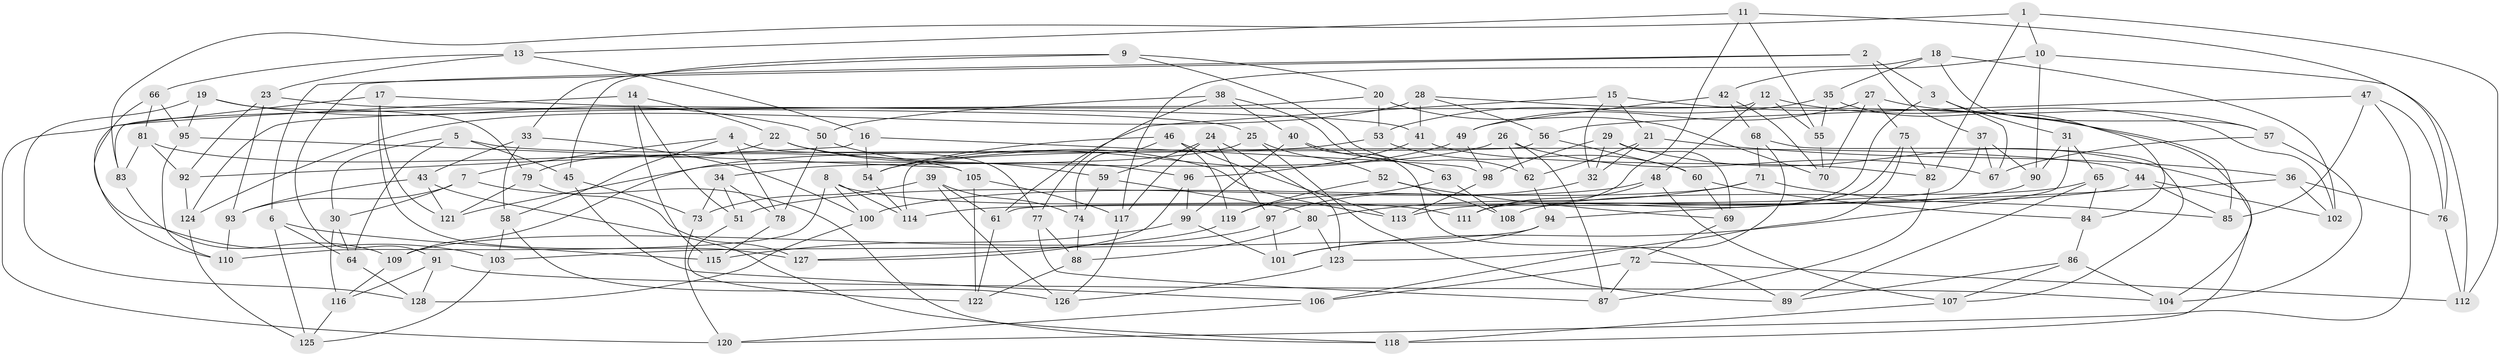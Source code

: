 // Generated by graph-tools (version 1.1) at 2025/58/03/09/25 04:58:38]
// undirected, 128 vertices, 256 edges
graph export_dot {
graph [start="1"]
  node [color=gray90,style=filled];
  1;
  2;
  3;
  4;
  5;
  6;
  7;
  8;
  9;
  10;
  11;
  12;
  13;
  14;
  15;
  16;
  17;
  18;
  19;
  20;
  21;
  22;
  23;
  24;
  25;
  26;
  27;
  28;
  29;
  30;
  31;
  32;
  33;
  34;
  35;
  36;
  37;
  38;
  39;
  40;
  41;
  42;
  43;
  44;
  45;
  46;
  47;
  48;
  49;
  50;
  51;
  52;
  53;
  54;
  55;
  56;
  57;
  58;
  59;
  60;
  61;
  62;
  63;
  64;
  65;
  66;
  67;
  68;
  69;
  70;
  71;
  72;
  73;
  74;
  75;
  76;
  77;
  78;
  79;
  80;
  81;
  82;
  83;
  84;
  85;
  86;
  87;
  88;
  89;
  90;
  91;
  92;
  93;
  94;
  95;
  96;
  97;
  98;
  99;
  100;
  101;
  102;
  103;
  104;
  105;
  106;
  107;
  108;
  109;
  110;
  111;
  112;
  113;
  114;
  115;
  116;
  117;
  118;
  119;
  120;
  121;
  122;
  123;
  124;
  125;
  126;
  127;
  128;
  1 -- 82;
  1 -- 10;
  1 -- 112;
  1 -- 83;
  2 -- 37;
  2 -- 6;
  2 -- 91;
  2 -- 3;
  3 -- 111;
  3 -- 31;
  3 -- 67;
  4 -- 7;
  4 -- 58;
  4 -- 78;
  4 -- 77;
  5 -- 44;
  5 -- 45;
  5 -- 64;
  5 -- 30;
  6 -- 115;
  6 -- 125;
  6 -- 64;
  7 -- 93;
  7 -- 118;
  7 -- 30;
  8 -- 100;
  8 -- 111;
  8 -- 110;
  8 -- 114;
  9 -- 33;
  9 -- 45;
  9 -- 20;
  9 -- 62;
  10 -- 42;
  10 -- 90;
  10 -- 112;
  11 -- 13;
  11 -- 111;
  11 -- 55;
  11 -- 76;
  12 -- 48;
  12 -- 55;
  12 -- 83;
  12 -- 102;
  13 -- 66;
  13 -- 16;
  13 -- 23;
  14 -- 115;
  14 -- 22;
  14 -- 51;
  14 -- 120;
  15 -- 32;
  15 -- 85;
  15 -- 21;
  15 -- 61;
  16 -- 92;
  16 -- 54;
  16 -- 98;
  17 -- 41;
  17 -- 110;
  17 -- 127;
  17 -- 121;
  18 -- 35;
  18 -- 57;
  18 -- 117;
  18 -- 102;
  19 -- 79;
  19 -- 128;
  19 -- 95;
  19 -- 50;
  20 -- 124;
  20 -- 70;
  20 -- 53;
  21 -- 36;
  21 -- 62;
  21 -- 32;
  22 -- 79;
  22 -- 59;
  22 -- 113;
  23 -- 93;
  23 -- 92;
  23 -- 25;
  24 -- 117;
  24 -- 97;
  24 -- 59;
  24 -- 123;
  25 -- 52;
  25 -- 34;
  25 -- 89;
  26 -- 121;
  26 -- 62;
  26 -- 67;
  26 -- 87;
  27 -- 57;
  27 -- 49;
  27 -- 70;
  27 -- 75;
  28 -- 104;
  28 -- 124;
  28 -- 56;
  28 -- 41;
  29 -- 118;
  29 -- 98;
  29 -- 32;
  29 -- 69;
  30 -- 116;
  30 -- 64;
  31 -- 65;
  31 -- 90;
  31 -- 101;
  32 -- 97;
  33 -- 43;
  33 -- 100;
  33 -- 58;
  34 -- 78;
  34 -- 73;
  34 -- 51;
  35 -- 55;
  35 -- 84;
  35 -- 53;
  36 -- 94;
  36 -- 76;
  36 -- 102;
  37 -- 90;
  37 -- 67;
  37 -- 61;
  38 -- 40;
  38 -- 77;
  38 -- 50;
  38 -- 63;
  39 -- 73;
  39 -- 61;
  39 -- 74;
  39 -- 126;
  40 -- 99;
  40 -- 89;
  40 -- 63;
  41 -- 82;
  41 -- 96;
  42 -- 49;
  42 -- 68;
  42 -- 70;
  43 -- 93;
  43 -- 121;
  43 -- 118;
  44 -- 85;
  44 -- 114;
  44 -- 102;
  45 -- 106;
  45 -- 73;
  46 -- 113;
  46 -- 119;
  46 -- 74;
  46 -- 54;
  47 -- 56;
  47 -- 85;
  47 -- 120;
  47 -- 76;
  48 -- 111;
  48 -- 51;
  48 -- 107;
  49 -- 98;
  49 -- 54;
  50 -- 78;
  50 -- 96;
  51 -- 122;
  52 -- 108;
  52 -- 69;
  52 -- 119;
  53 -- 60;
  53 -- 109;
  54 -- 114;
  55 -- 70;
  56 -- 60;
  56 -- 114;
  57 -- 104;
  57 -- 67;
  58 -- 126;
  58 -- 103;
  59 -- 74;
  59 -- 80;
  60 -- 84;
  60 -- 69;
  61 -- 122;
  62 -- 94;
  63 -- 108;
  63 -- 119;
  64 -- 128;
  65 -- 89;
  65 -- 84;
  65 -- 108;
  66 -- 103;
  66 -- 95;
  66 -- 81;
  68 -- 107;
  68 -- 71;
  68 -- 106;
  69 -- 72;
  71 -- 100;
  71 -- 80;
  71 -- 85;
  72 -- 106;
  72 -- 112;
  72 -- 87;
  73 -- 120;
  74 -- 88;
  75 -- 123;
  75 -- 108;
  75 -- 82;
  76 -- 112;
  77 -- 88;
  77 -- 87;
  78 -- 115;
  79 -- 121;
  79 -- 127;
  80 -- 88;
  80 -- 123;
  81 -- 92;
  81 -- 83;
  81 -- 105;
  82 -- 87;
  83 -- 109;
  84 -- 86;
  86 -- 104;
  86 -- 107;
  86 -- 89;
  88 -- 122;
  90 -- 113;
  91 -- 128;
  91 -- 104;
  91 -- 116;
  92 -- 124;
  93 -- 110;
  94 -- 101;
  94 -- 103;
  95 -- 110;
  95 -- 105;
  96 -- 99;
  96 -- 127;
  97 -- 101;
  97 -- 109;
  98 -- 113;
  99 -- 101;
  99 -- 115;
  100 -- 128;
  103 -- 125;
  105 -- 117;
  105 -- 122;
  106 -- 120;
  107 -- 118;
  109 -- 116;
  116 -- 125;
  117 -- 126;
  119 -- 127;
  123 -- 126;
  124 -- 125;
}
